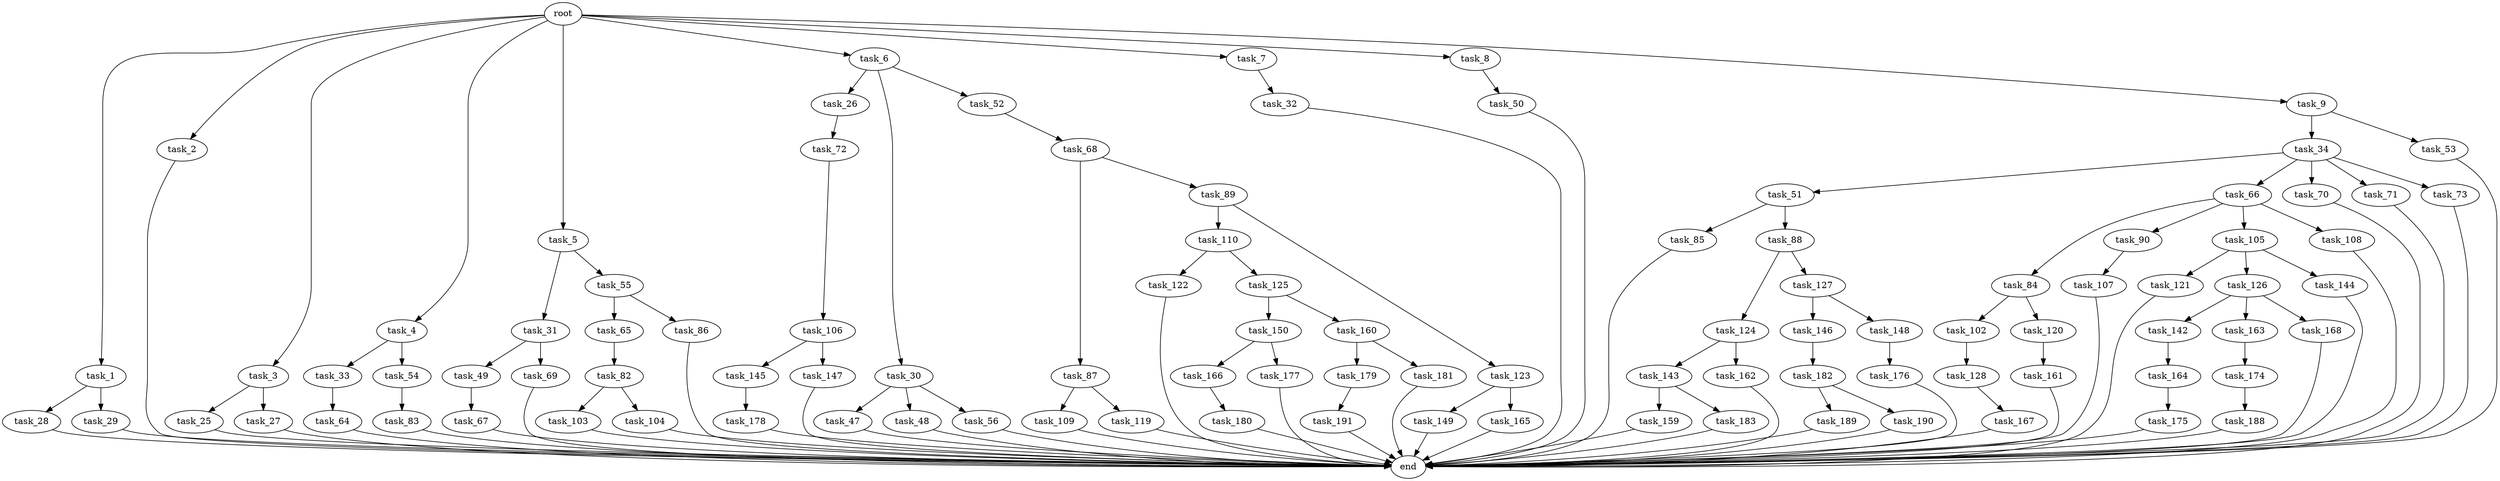 digraph G {
  root [size="0.000000"];
  task_1 [size="10.240000"];
  task_2 [size="10.240000"];
  task_3 [size="10.240000"];
  task_4 [size="10.240000"];
  task_5 [size="10.240000"];
  task_6 [size="10.240000"];
  task_7 [size="10.240000"];
  task_8 [size="10.240000"];
  task_9 [size="10.240000"];
  task_25 [size="3092376453.120000"];
  task_26 [size="4209067950.080000"];
  task_27 [size="3092376453.120000"];
  task_28 [size="3092376453.120000"];
  task_29 [size="3092376453.120000"];
  task_30 [size="4209067950.080000"];
  task_31 [size="5497558138.880000"];
  task_32 [size="4209067950.080000"];
  task_33 [size="343597383.680000"];
  task_34 [size="1374389534.720000"];
  task_47 [size="3092376453.120000"];
  task_48 [size="3092376453.120000"];
  task_49 [size="2147483648.000000"];
  task_50 [size="773094113.280000"];
  task_51 [size="3092376453.120000"];
  task_52 [size="4209067950.080000"];
  task_53 [size="1374389534.720000"];
  task_54 [size="343597383.680000"];
  task_55 [size="5497558138.880000"];
  task_56 [size="3092376453.120000"];
  task_64 [size="4209067950.080000"];
  task_65 [size="773094113.280000"];
  task_66 [size="3092376453.120000"];
  task_67 [size="6957847019.520000"];
  task_68 [size="5497558138.880000"];
  task_69 [size="2147483648.000000"];
  task_70 [size="3092376453.120000"];
  task_71 [size="3092376453.120000"];
  task_72 [size="8589934592.000000"];
  task_73 [size="3092376453.120000"];
  task_82 [size="1374389534.720000"];
  task_83 [size="3092376453.120000"];
  task_84 [size="6957847019.520000"];
  task_85 [size="1374389534.720000"];
  task_86 [size="773094113.280000"];
  task_87 [size="6957847019.520000"];
  task_88 [size="1374389534.720000"];
  task_89 [size="6957847019.520000"];
  task_90 [size="6957847019.520000"];
  task_102 [size="3092376453.120000"];
  task_103 [size="8589934592.000000"];
  task_104 [size="8589934592.000000"];
  task_105 [size="6957847019.520000"];
  task_106 [size="1374389534.720000"];
  task_107 [size="4209067950.080000"];
  task_108 [size="6957847019.520000"];
  task_109 [size="343597383.680000"];
  task_110 [size="3092376453.120000"];
  task_119 [size="343597383.680000"];
  task_120 [size="3092376453.120000"];
  task_121 [size="4209067950.080000"];
  task_122 [size="773094113.280000"];
  task_123 [size="3092376453.120000"];
  task_124 [size="3092376453.120000"];
  task_125 [size="773094113.280000"];
  task_126 [size="4209067950.080000"];
  task_127 [size="3092376453.120000"];
  task_128 [size="2147483648.000000"];
  task_142 [size="773094113.280000"];
  task_143 [size="4209067950.080000"];
  task_144 [size="4209067950.080000"];
  task_145 [size="1374389534.720000"];
  task_146 [size="1374389534.720000"];
  task_147 [size="1374389534.720000"];
  task_148 [size="1374389534.720000"];
  task_149 [size="3092376453.120000"];
  task_150 [size="773094113.280000"];
  task_159 [size="4209067950.080000"];
  task_160 [size="773094113.280000"];
  task_161 [size="1374389534.720000"];
  task_162 [size="4209067950.080000"];
  task_163 [size="773094113.280000"];
  task_164 [size="8589934592.000000"];
  task_165 [size="3092376453.120000"];
  task_166 [size="5497558138.880000"];
  task_167 [size="2147483648.000000"];
  task_168 [size="773094113.280000"];
  task_174 [size="3092376453.120000"];
  task_175 [size="2147483648.000000"];
  task_176 [size="8589934592.000000"];
  task_177 [size="5497558138.880000"];
  task_178 [size="1374389534.720000"];
  task_179 [size="5497558138.880000"];
  task_180 [size="773094113.280000"];
  task_181 [size="5497558138.880000"];
  task_182 [size="2147483648.000000"];
  task_183 [size="4209067950.080000"];
  task_188 [size="4209067950.080000"];
  task_189 [size="773094113.280000"];
  task_190 [size="773094113.280000"];
  task_191 [size="1374389534.720000"];
  end [size="0.000000"];

  root -> task_1 [size="1.000000"];
  root -> task_2 [size="1.000000"];
  root -> task_3 [size="1.000000"];
  root -> task_4 [size="1.000000"];
  root -> task_5 [size="1.000000"];
  root -> task_6 [size="1.000000"];
  root -> task_7 [size="1.000000"];
  root -> task_8 [size="1.000000"];
  root -> task_9 [size="1.000000"];
  task_1 -> task_28 [size="301989888.000000"];
  task_1 -> task_29 [size="301989888.000000"];
  task_2 -> end [size="1.000000"];
  task_3 -> task_25 [size="301989888.000000"];
  task_3 -> task_27 [size="301989888.000000"];
  task_4 -> task_33 [size="33554432.000000"];
  task_4 -> task_54 [size="33554432.000000"];
  task_5 -> task_31 [size="536870912.000000"];
  task_5 -> task_55 [size="536870912.000000"];
  task_6 -> task_26 [size="411041792.000000"];
  task_6 -> task_30 [size="411041792.000000"];
  task_6 -> task_52 [size="411041792.000000"];
  task_7 -> task_32 [size="411041792.000000"];
  task_8 -> task_50 [size="75497472.000000"];
  task_9 -> task_34 [size="134217728.000000"];
  task_9 -> task_53 [size="134217728.000000"];
  task_25 -> end [size="1.000000"];
  task_26 -> task_72 [size="838860800.000000"];
  task_27 -> end [size="1.000000"];
  task_28 -> end [size="1.000000"];
  task_29 -> end [size="1.000000"];
  task_30 -> task_47 [size="301989888.000000"];
  task_30 -> task_48 [size="301989888.000000"];
  task_30 -> task_56 [size="301989888.000000"];
  task_31 -> task_49 [size="209715200.000000"];
  task_31 -> task_69 [size="209715200.000000"];
  task_32 -> end [size="1.000000"];
  task_33 -> task_64 [size="411041792.000000"];
  task_34 -> task_51 [size="301989888.000000"];
  task_34 -> task_66 [size="301989888.000000"];
  task_34 -> task_70 [size="301989888.000000"];
  task_34 -> task_71 [size="301989888.000000"];
  task_34 -> task_73 [size="301989888.000000"];
  task_47 -> end [size="1.000000"];
  task_48 -> end [size="1.000000"];
  task_49 -> task_67 [size="679477248.000000"];
  task_50 -> end [size="1.000000"];
  task_51 -> task_85 [size="134217728.000000"];
  task_51 -> task_88 [size="134217728.000000"];
  task_52 -> task_68 [size="536870912.000000"];
  task_53 -> end [size="1.000000"];
  task_54 -> task_83 [size="301989888.000000"];
  task_55 -> task_65 [size="75497472.000000"];
  task_55 -> task_86 [size="75497472.000000"];
  task_56 -> end [size="1.000000"];
  task_64 -> end [size="1.000000"];
  task_65 -> task_82 [size="134217728.000000"];
  task_66 -> task_84 [size="679477248.000000"];
  task_66 -> task_90 [size="679477248.000000"];
  task_66 -> task_105 [size="679477248.000000"];
  task_66 -> task_108 [size="679477248.000000"];
  task_67 -> end [size="1.000000"];
  task_68 -> task_87 [size="679477248.000000"];
  task_68 -> task_89 [size="679477248.000000"];
  task_69 -> end [size="1.000000"];
  task_70 -> end [size="1.000000"];
  task_71 -> end [size="1.000000"];
  task_72 -> task_106 [size="134217728.000000"];
  task_73 -> end [size="1.000000"];
  task_82 -> task_103 [size="838860800.000000"];
  task_82 -> task_104 [size="838860800.000000"];
  task_83 -> end [size="1.000000"];
  task_84 -> task_102 [size="301989888.000000"];
  task_84 -> task_120 [size="301989888.000000"];
  task_85 -> end [size="1.000000"];
  task_86 -> end [size="1.000000"];
  task_87 -> task_109 [size="33554432.000000"];
  task_87 -> task_119 [size="33554432.000000"];
  task_88 -> task_124 [size="301989888.000000"];
  task_88 -> task_127 [size="301989888.000000"];
  task_89 -> task_110 [size="301989888.000000"];
  task_89 -> task_123 [size="301989888.000000"];
  task_90 -> task_107 [size="411041792.000000"];
  task_102 -> task_128 [size="209715200.000000"];
  task_103 -> end [size="1.000000"];
  task_104 -> end [size="1.000000"];
  task_105 -> task_121 [size="411041792.000000"];
  task_105 -> task_126 [size="411041792.000000"];
  task_105 -> task_144 [size="411041792.000000"];
  task_106 -> task_145 [size="134217728.000000"];
  task_106 -> task_147 [size="134217728.000000"];
  task_107 -> end [size="1.000000"];
  task_108 -> end [size="1.000000"];
  task_109 -> end [size="1.000000"];
  task_110 -> task_122 [size="75497472.000000"];
  task_110 -> task_125 [size="75497472.000000"];
  task_119 -> end [size="1.000000"];
  task_120 -> task_161 [size="134217728.000000"];
  task_121 -> end [size="1.000000"];
  task_122 -> end [size="1.000000"];
  task_123 -> task_149 [size="301989888.000000"];
  task_123 -> task_165 [size="301989888.000000"];
  task_124 -> task_143 [size="411041792.000000"];
  task_124 -> task_162 [size="411041792.000000"];
  task_125 -> task_150 [size="75497472.000000"];
  task_125 -> task_160 [size="75497472.000000"];
  task_126 -> task_142 [size="75497472.000000"];
  task_126 -> task_163 [size="75497472.000000"];
  task_126 -> task_168 [size="75497472.000000"];
  task_127 -> task_146 [size="134217728.000000"];
  task_127 -> task_148 [size="134217728.000000"];
  task_128 -> task_167 [size="209715200.000000"];
  task_142 -> task_164 [size="838860800.000000"];
  task_143 -> task_159 [size="411041792.000000"];
  task_143 -> task_183 [size="411041792.000000"];
  task_144 -> end [size="1.000000"];
  task_145 -> task_178 [size="134217728.000000"];
  task_146 -> task_182 [size="209715200.000000"];
  task_147 -> end [size="1.000000"];
  task_148 -> task_176 [size="838860800.000000"];
  task_149 -> end [size="1.000000"];
  task_150 -> task_166 [size="536870912.000000"];
  task_150 -> task_177 [size="536870912.000000"];
  task_159 -> end [size="1.000000"];
  task_160 -> task_179 [size="536870912.000000"];
  task_160 -> task_181 [size="536870912.000000"];
  task_161 -> end [size="1.000000"];
  task_162 -> end [size="1.000000"];
  task_163 -> task_174 [size="301989888.000000"];
  task_164 -> task_175 [size="209715200.000000"];
  task_165 -> end [size="1.000000"];
  task_166 -> task_180 [size="75497472.000000"];
  task_167 -> end [size="1.000000"];
  task_168 -> end [size="1.000000"];
  task_174 -> task_188 [size="411041792.000000"];
  task_175 -> end [size="1.000000"];
  task_176 -> end [size="1.000000"];
  task_177 -> end [size="1.000000"];
  task_178 -> end [size="1.000000"];
  task_179 -> task_191 [size="134217728.000000"];
  task_180 -> end [size="1.000000"];
  task_181 -> end [size="1.000000"];
  task_182 -> task_189 [size="75497472.000000"];
  task_182 -> task_190 [size="75497472.000000"];
  task_183 -> end [size="1.000000"];
  task_188 -> end [size="1.000000"];
  task_189 -> end [size="1.000000"];
  task_190 -> end [size="1.000000"];
  task_191 -> end [size="1.000000"];
}
